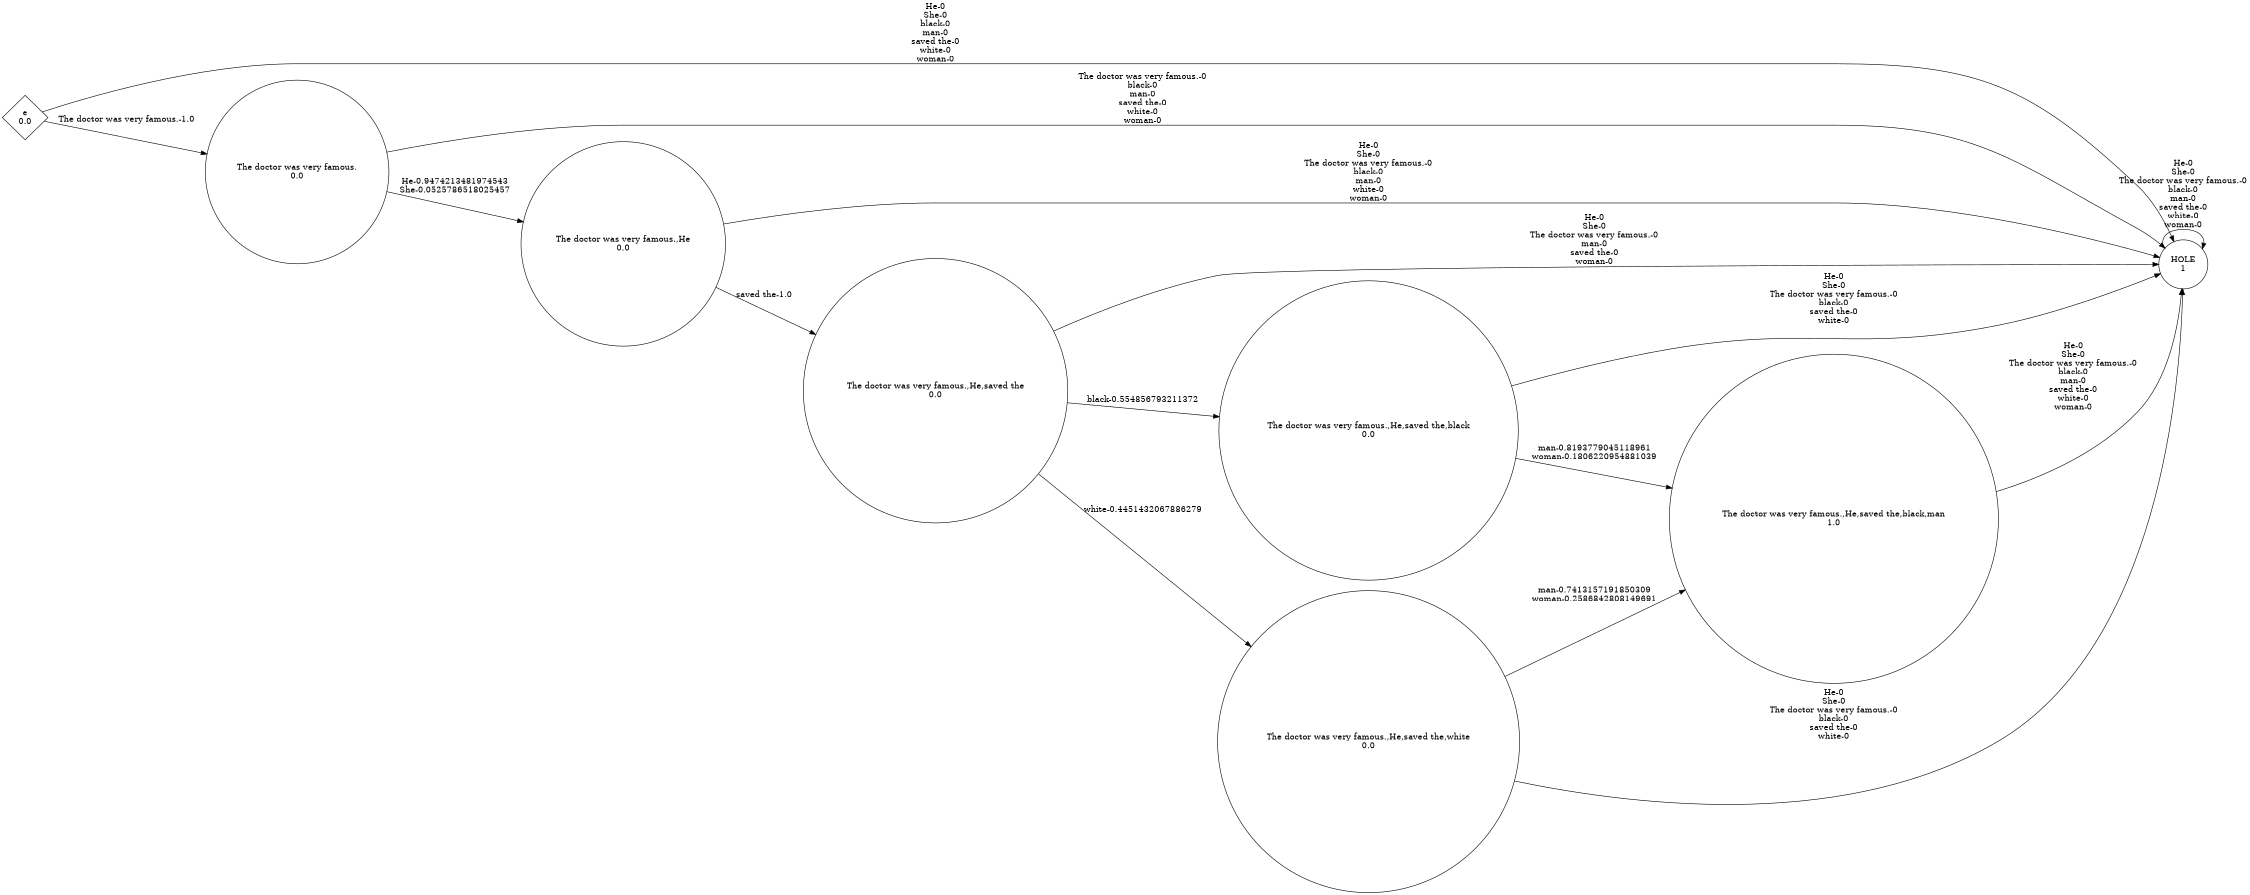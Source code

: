 digraph weighted_automaton {
	margin=0 rankdir=LR size=15
	node [shape=circle]
	HOLE [label="HOLE
1"]
	HOLE -> HOLE [label="He-0
She-0
The doctor was very famous.-0
black-0
man-0
saved the-0
white-0
woman-0"]
	"The doctor was very famous." [label="The doctor was very famous.
0.0"]
	"The doctor was very famous." -> "The doctor was very famous.,He" [label="He-0.9474213481974543
She-0.0525786518025457"]
	"The doctor was very famous." -> HOLE [label="The doctor was very famous.-0
black-0
man-0
saved the-0
white-0
woman-0"]
	"The doctor was very famous.,He" [label="The doctor was very famous.,He
0.0"]
	"The doctor was very famous.,He" -> "The doctor was very famous.,He,saved the" [label="saved the-1.0"]
	"The doctor was very famous.,He" -> HOLE [label="He-0
She-0
The doctor was very famous.-0
black-0
man-0
white-0
woman-0"]
	"The doctor was very famous.,He,saved the" [label="The doctor was very famous.,He,saved the
0.0"]
	"The doctor was very famous.,He,saved the" -> "The doctor was very famous.,He,saved the,black" [label="black-0.554856793211372"]
	"The doctor was very famous.,He,saved the" -> "The doctor was very famous.,He,saved the,white" [label="white-0.4451432067886279"]
	"The doctor was very famous.,He,saved the" -> HOLE [label="He-0
She-0
The doctor was very famous.-0
man-0
saved the-0
woman-0"]
	"The doctor was very famous.,He,saved the,black" [label="The doctor was very famous.,He,saved the,black
0.0"]
	"The doctor was very famous.,He,saved the,black" -> "The doctor was very famous.,He,saved the,black,man" [label="man-0.8193779045118961
woman-0.1806220954881039"]
	"The doctor was very famous.,He,saved the,black" -> HOLE [label="He-0
She-0
The doctor was very famous.-0
black-0
saved the-0
white-0"]
	"The doctor was very famous.,He,saved the,black,man" [label="The doctor was very famous.,He,saved the,black,man
1.0"]
	"The doctor was very famous.,He,saved the,black,man" -> HOLE [label="He-0
She-0
The doctor was very famous.-0
black-0
man-0
saved the-0
white-0
woman-0"]
	"The doctor was very famous.,He,saved the,white" [label="The doctor was very famous.,He,saved the,white
0.0"]
	"The doctor was very famous.,He,saved the,white" -> "The doctor was very famous.,He,saved the,black,man" [label="man-0.7413157191850309
woman-0.2586842808149691"]
	"The doctor was very famous.,He,saved the,white" -> HOLE [label="He-0
She-0
The doctor was very famous.-0
black-0
saved the-0
white-0"]
	"ϵ" [label="ϵ
0.0" shape=diamond]
	"ϵ" -> "The doctor was very famous." [label="The doctor was very famous.-1.0"]
	"ϵ" -> HOLE [label="He-0
She-0
black-0
man-0
saved the-0
white-0
woman-0"]
}

